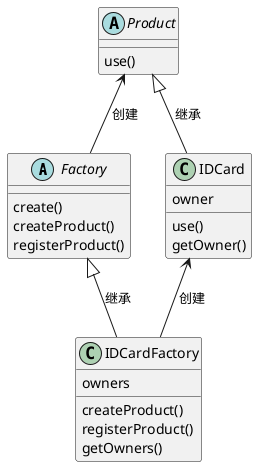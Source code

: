 @startuml

abstract class Factory {
create()
createProduct()
registerProduct()
}

abstract class Product {
use()
}

class IDCardFactory {
owners
createProduct()
registerProduct()
getOwners()
}

class IDCard {
owner
use()
getOwner()
}

Factory <|-- IDCardFactory:继承
Product <|-- IDCard:继承

Product <-- Factory:创建
IDCard <-- IDCardFactory:创建


@enduml